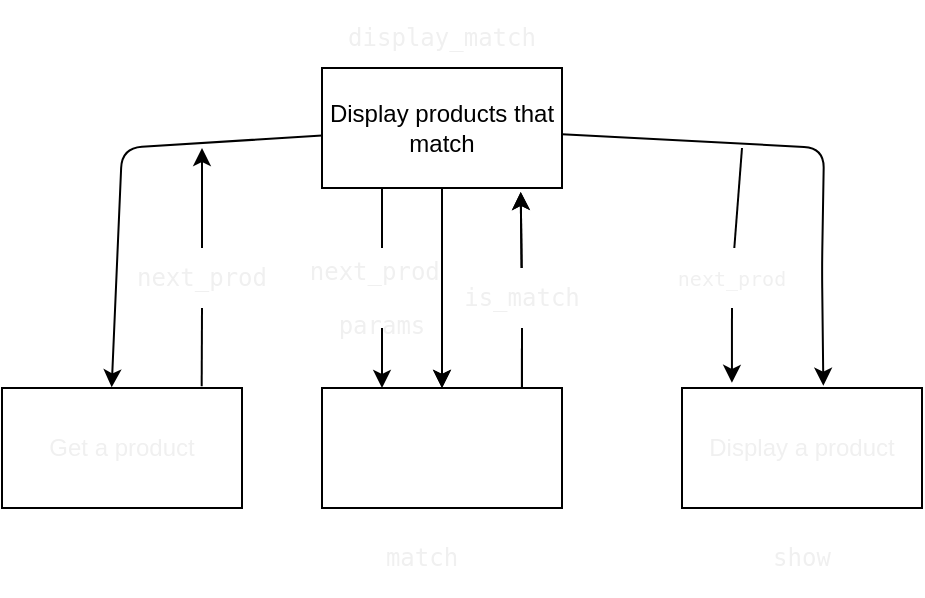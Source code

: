 <mxfile>
    <diagram id="mz-IgkVi1hXRyE3PV1VY" name="Page-1">
        <mxGraphModel dx="438" dy="358" grid="1" gridSize="10" guides="1" tooltips="1" connect="1" arrows="1" fold="1" page="1" pageScale="1" pageWidth="850" pageHeight="1100" math="0" shadow="0">
            <root>
                <mxCell id="0"/>
                <mxCell id="1" parent="0"/>
                <mxCell id="8" style="edgeStyle=none;html=1;entryX=0.5;entryY=0;entryDx=0;entryDy=0;fontColor=#F0F0F0;" parent="1" source="2" target="5" edge="1">
                    <mxGeometry relative="1" as="geometry"/>
                </mxCell>
                <mxCell id="9" style="edgeStyle=none;html=1;entryX=0.457;entryY=-0.006;entryDx=0;entryDy=0;entryPerimeter=0;fontColor=#F0F0F0;" parent="1" source="2" target="6" edge="1">
                    <mxGeometry relative="1" as="geometry">
                        <Array as="points">
                            <mxPoint x="280" y="160"/>
                        </Array>
                    </mxGeometry>
                </mxCell>
                <mxCell id="10" style="edgeStyle=none;html=1;entryX=0.589;entryY=-0.019;entryDx=0;entryDy=0;entryPerimeter=0;fontColor=#F0F0F0;" parent="1" source="2" target="7" edge="1">
                    <mxGeometry relative="1" as="geometry">
                        <Array as="points">
                            <mxPoint x="631" y="160"/>
                            <mxPoint x="630" y="220"/>
                        </Array>
                    </mxGeometry>
                </mxCell>
                <mxCell id="2" value="Display products that match" style="rounded=0;whiteSpace=wrap;html=1;" parent="1" vertex="1">
                    <mxGeometry x="380" y="120" width="120" height="60" as="geometry"/>
                </mxCell>
                <mxCell id="5" value="&lt;font color=&quot;#ffffff&quot;&gt;Determine if there is a match&lt;/font&gt;" style="rounded=0;whiteSpace=wrap;html=1;fontColor=#F0F0F0;" parent="1" vertex="1">
                    <mxGeometry x="380" y="280" width="120" height="60" as="geometry"/>
                </mxCell>
                <mxCell id="6" value="Get a product" style="rounded=0;whiteSpace=wrap;html=1;fontColor=#F0F0F0;" parent="1" vertex="1">
                    <mxGeometry x="220" y="280" width="120" height="60" as="geometry"/>
                </mxCell>
                <mxCell id="20" style="edgeStyle=none;html=1;fontColor=#F0F0F0;" parent="1" source="13" edge="1">
                    <mxGeometry relative="1" as="geometry">
                        <mxPoint x="320" y="160" as="targetPoint"/>
                    </mxGeometry>
                </mxCell>
                <mxCell id="13" value="&lt;pre&gt;next_prod&lt;/pre&gt;" style="text;html=1;strokeColor=none;fillColor=none;align=center;verticalAlign=middle;whiteSpace=wrap;rounded=0;fontColor=#F0F0F0;" parent="1" vertex="1">
                    <mxGeometry x="290" y="210" width="60" height="30" as="geometry"/>
                </mxCell>
                <mxCell id="7" value="Display a product" style="rounded=0;whiteSpace=wrap;html=1;fontColor=#F0F0F0;" parent="1" vertex="1">
                    <mxGeometry x="560" y="280" width="120" height="60" as="geometry"/>
                </mxCell>
                <mxCell id="21" value="" style="endArrow=none;html=1;fontColor=#F0F0F0;entryX=0.5;entryY=1;entryDx=0;entryDy=0;exitX=0.832;exitY=-0.014;exitDx=0;exitDy=0;exitPerimeter=0;" parent="1" source="6" target="13" edge="1">
                    <mxGeometry width="50" height="50" relative="1" as="geometry">
                        <mxPoint x="300" y="280" as="sourcePoint"/>
                        <mxPoint x="350" y="230" as="targetPoint"/>
                    </mxGeometry>
                </mxCell>
                <mxCell id="23" style="edgeStyle=none;html=1;entryX=0.828;entryY=1.033;entryDx=0;entryDy=0;entryPerimeter=0;fontColor=#F0F0F0;" parent="1" source="22" target="2" edge="1">
                    <mxGeometry relative="1" as="geometry"/>
                </mxCell>
                <mxCell id="22" value="&lt;pre&gt;is_match&lt;/pre&gt;" style="text;html=1;strokeColor=none;fillColor=none;align=center;verticalAlign=middle;whiteSpace=wrap;rounded=0;fontColor=#F0F0F0;" parent="1" vertex="1">
                    <mxGeometry x="450" y="220" width="60" height="30" as="geometry"/>
                </mxCell>
                <mxCell id="24" value="" style="endArrow=none;html=1;fontColor=#F0F0F0;entryX=0.5;entryY=1;entryDx=0;entryDy=0;exitX=0.833;exitY=0;exitDx=0;exitDy=0;exitPerimeter=0;" parent="1" source="5" target="22" edge="1">
                    <mxGeometry width="50" height="50" relative="1" as="geometry">
                        <mxPoint x="420" y="280" as="sourcePoint"/>
                        <mxPoint x="470" y="230" as="targetPoint"/>
                    </mxGeometry>
                </mxCell>
                <mxCell id="28" style="edgeStyle=none;html=1;entryX=0.208;entryY=-0.043;entryDx=0;entryDy=0;entryPerimeter=0;fontSize=10;fontColor=#F0F0F0;" parent="1" source="25" target="7" edge="1">
                    <mxGeometry relative="1" as="geometry"/>
                </mxCell>
                <mxCell id="25" value="&lt;pre style=&quot;text-align: justify;&quot;&gt;&lt;font style=&quot;font-size: 10px;&quot;&gt;next_prod&lt;/font&gt;&lt;/pre&gt;" style="text;html=1;strokeColor=none;fillColor=none;align=center;verticalAlign=middle;whiteSpace=wrap;rounded=0;fontColor=#F0F0F0;" parent="1" vertex="1">
                    <mxGeometry x="550" y="210" width="70" height="30" as="geometry"/>
                </mxCell>
                <mxCell id="29" value="" style="endArrow=none;html=1;fontSize=10;fontColor=#F0F0F0;" parent="1" source="25" edge="1">
                    <mxGeometry width="50" height="50" relative="1" as="geometry">
                        <mxPoint x="580" y="220" as="sourcePoint"/>
                        <mxPoint x="590" y="160" as="targetPoint"/>
                    </mxGeometry>
                </mxCell>
                <mxCell id="30" style="edgeStyle=none;html=1;entryX=0.828;entryY=1.033;entryDx=0;entryDy=0;entryPerimeter=0;fontColor=#F0F0F0;" parent="1" edge="1">
                    <mxGeometry relative="1" as="geometry">
                        <mxPoint x="479.819" y="220" as="sourcePoint"/>
                        <mxPoint x="479.36" y="181.98" as="targetPoint"/>
                    </mxGeometry>
                </mxCell>
                <mxCell id="31" value="" style="endArrow=none;html=1;fontColor=#F0F0F0;entryX=0.5;entryY=1;entryDx=0;entryDy=0;exitX=0.833;exitY=0;exitDx=0;exitDy=0;exitPerimeter=0;" parent="1" edge="1">
                    <mxGeometry width="50" height="50" relative="1" as="geometry">
                        <mxPoint x="479.96" y="280" as="sourcePoint"/>
                        <mxPoint x="480" y="250" as="targetPoint"/>
                    </mxGeometry>
                </mxCell>
                <mxCell id="32" style="edgeStyle=none;html=1;entryX=0.5;entryY=0;entryDx=0;entryDy=0;fontColor=#F0F0F0;" parent="1" edge="1">
                    <mxGeometry relative="1" as="geometry">
                        <mxPoint x="440" y="180.0" as="sourcePoint"/>
                        <mxPoint x="440" y="280" as="targetPoint"/>
                    </mxGeometry>
                </mxCell>
                <mxCell id="34" style="edgeStyle=none;html=1;entryX=0.25;entryY=0;entryDx=0;entryDy=0;" parent="1" source="33" target="5" edge="1">
                    <mxGeometry relative="1" as="geometry"/>
                </mxCell>
                <mxCell id="33" value="&lt;pre&gt;next_prod &lt;/pre&gt;&lt;pre&gt;params&lt;/pre&gt;" style="text;html=1;strokeColor=none;fillColor=none;align=center;verticalAlign=middle;whiteSpace=wrap;rounded=0;fontColor=#F0F0F0;" parent="1" vertex="1">
                    <mxGeometry x="370" y="220" width="80" height="30" as="geometry"/>
                </mxCell>
                <mxCell id="35" value="" style="endArrow=none;html=1;entryX=0.25;entryY=1;entryDx=0;entryDy=0;" parent="1" target="2" edge="1">
                    <mxGeometry width="50" height="50" relative="1" as="geometry">
                        <mxPoint x="410" y="210" as="sourcePoint"/>
                        <mxPoint x="460" y="180" as="targetPoint"/>
                    </mxGeometry>
                </mxCell>
                <mxCell id="41" value="&lt;pre&gt;match&lt;/pre&gt;" style="text;html=1;strokeColor=none;fillColor=none;align=center;verticalAlign=middle;whiteSpace=wrap;rounded=0;fontColor=#F0F0F0;" parent="1" vertex="1">
                    <mxGeometry x="400" y="350" width="60" height="30" as="geometry"/>
                </mxCell>
                <mxCell id="42" value="&lt;pre&gt;display_match&lt;/pre&gt;" style="text;html=1;strokeColor=none;fillColor=none;align=center;verticalAlign=middle;whiteSpace=wrap;rounded=0;fontColor=#F0F0F0;" parent="1" vertex="1">
                    <mxGeometry x="410" y="90" width="60" height="30" as="geometry"/>
                </mxCell>
                <mxCell id="43" value="&lt;pre&gt;show&lt;/pre&gt;" style="text;html=1;strokeColor=none;fillColor=none;align=center;verticalAlign=middle;whiteSpace=wrap;rounded=0;fontColor=#F0F0F0;" vertex="1" parent="1">
                    <mxGeometry x="590" y="350" width="60" height="30" as="geometry"/>
                </mxCell>
            </root>
        </mxGraphModel>
    </diagram>
</mxfile>